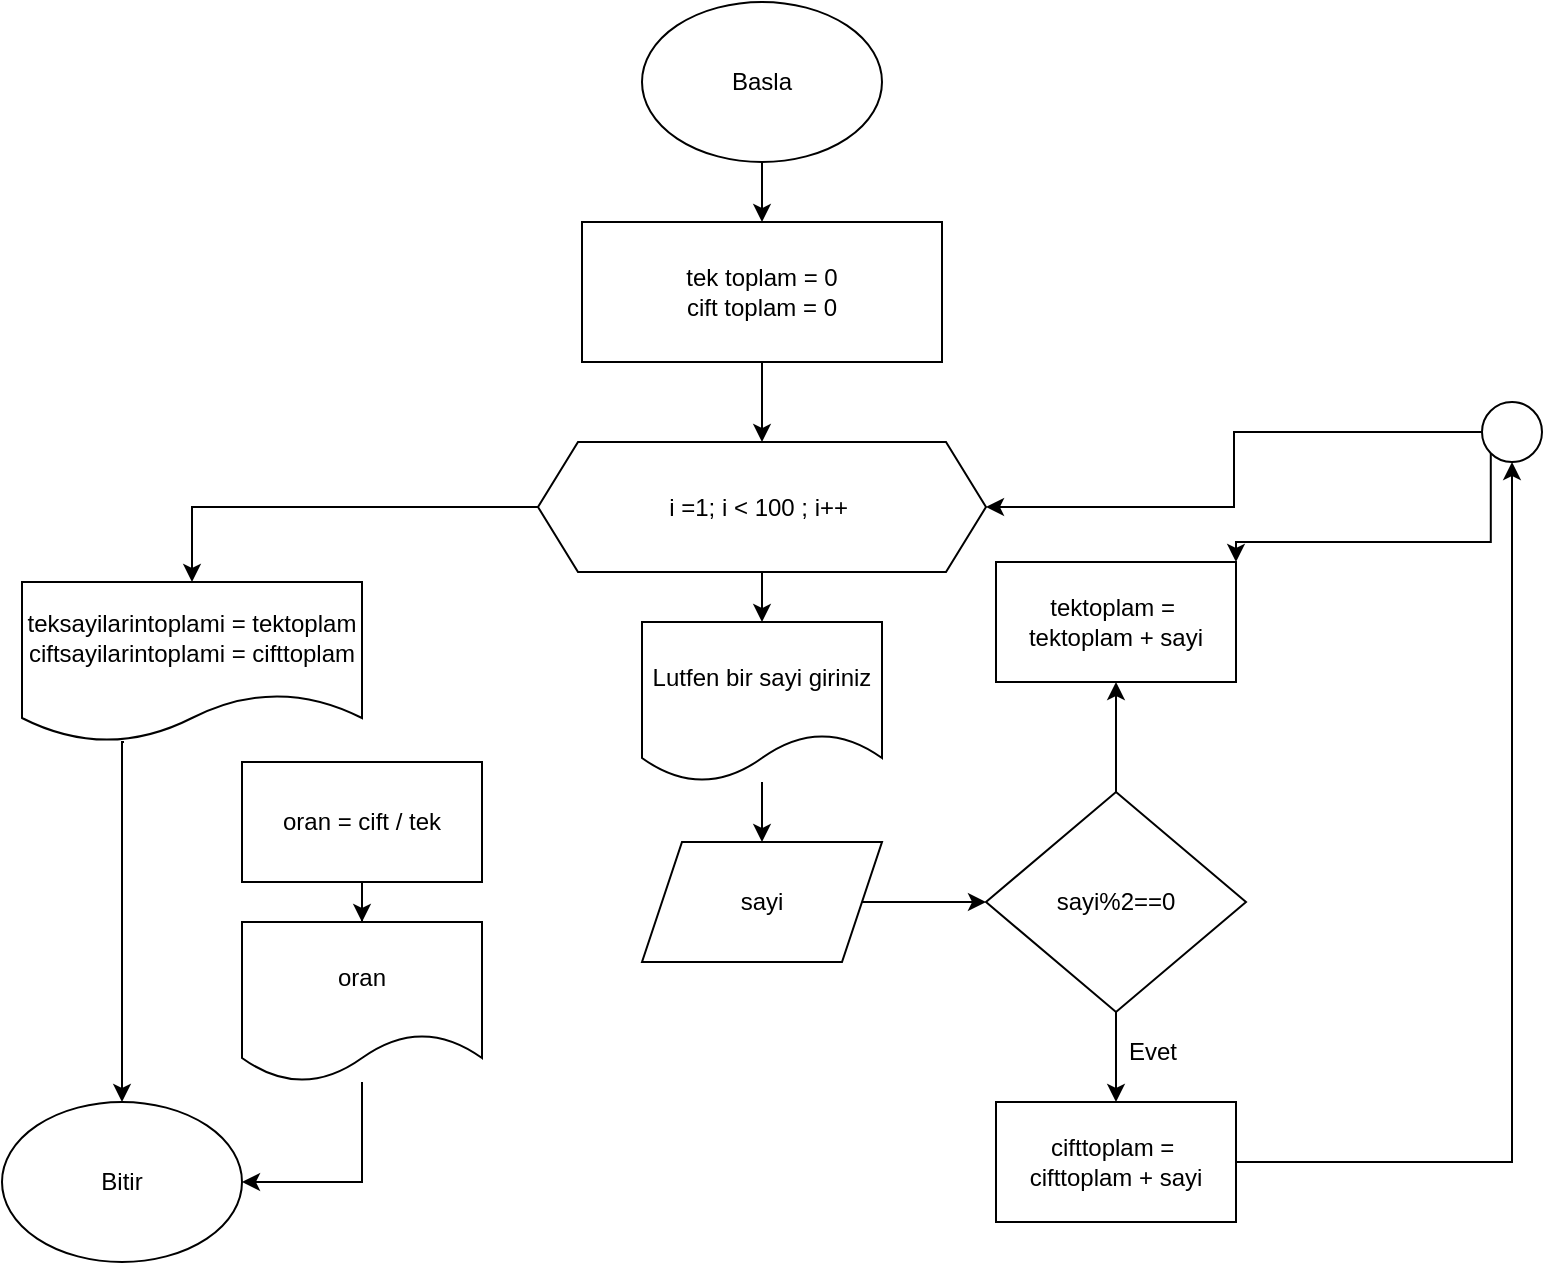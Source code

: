 <mxfile version="26.0.5">
  <diagram name="Seite-1" id="VCCjs2OZxzrAaohZKN0f">
    <mxGraphModel dx="954" dy="553" grid="1" gridSize="10" guides="1" tooltips="1" connect="1" arrows="1" fold="1" page="1" pageScale="1" pageWidth="827" pageHeight="1169" math="0" shadow="0">
      <root>
        <mxCell id="0" />
        <mxCell id="1" parent="0" />
        <mxCell id="tb4fwTkjgdv9Bq9dFc_h-3" value="" style="edgeStyle=orthogonalEdgeStyle;rounded=0;orthogonalLoop=1;jettySize=auto;html=1;" edge="1" parent="1" source="tb4fwTkjgdv9Bq9dFc_h-1" target="tb4fwTkjgdv9Bq9dFc_h-2">
          <mxGeometry relative="1" as="geometry" />
        </mxCell>
        <mxCell id="tb4fwTkjgdv9Bq9dFc_h-1" value="Basla" style="ellipse;whiteSpace=wrap;html=1;" vertex="1" parent="1">
          <mxGeometry x="330" y="10" width="120" height="80" as="geometry" />
        </mxCell>
        <mxCell id="tb4fwTkjgdv9Bq9dFc_h-5" value="" style="edgeStyle=orthogonalEdgeStyle;rounded=0;orthogonalLoop=1;jettySize=auto;html=1;" edge="1" parent="1" source="tb4fwTkjgdv9Bq9dFc_h-2" target="tb4fwTkjgdv9Bq9dFc_h-4">
          <mxGeometry relative="1" as="geometry" />
        </mxCell>
        <mxCell id="tb4fwTkjgdv9Bq9dFc_h-2" value="tek toplam = 0&lt;div&gt;cift toplam = 0&lt;/div&gt;" style="rounded=0;whiteSpace=wrap;html=1;" vertex="1" parent="1">
          <mxGeometry x="300" y="120" width="180" height="70" as="geometry" />
        </mxCell>
        <mxCell id="tb4fwTkjgdv9Bq9dFc_h-6" style="edgeStyle=orthogonalEdgeStyle;rounded=0;orthogonalLoop=1;jettySize=auto;html=1;" edge="1" parent="1" source="tb4fwTkjgdv9Bq9dFc_h-4" target="tb4fwTkjgdv9Bq9dFc_h-7">
          <mxGeometry relative="1" as="geometry">
            <mxPoint x="100" y="320" as="targetPoint" />
          </mxGeometry>
        </mxCell>
        <mxCell id="tb4fwTkjgdv9Bq9dFc_h-9" value="" style="edgeStyle=orthogonalEdgeStyle;rounded=0;orthogonalLoop=1;jettySize=auto;html=1;" edge="1" parent="1" source="tb4fwTkjgdv9Bq9dFc_h-4" target="tb4fwTkjgdv9Bq9dFc_h-8">
          <mxGeometry relative="1" as="geometry" />
        </mxCell>
        <mxCell id="tb4fwTkjgdv9Bq9dFc_h-4" value="i =1; i &amp;lt; 100 ; i++&amp;nbsp;" style="shape=hexagon;perimeter=hexagonPerimeter2;whiteSpace=wrap;html=1;fixedSize=1;rounded=0;" vertex="1" parent="1">
          <mxGeometry x="278" y="230" width="224" height="65" as="geometry" />
        </mxCell>
        <mxCell id="tb4fwTkjgdv9Bq9dFc_h-29" style="edgeStyle=orthogonalEdgeStyle;rounded=0;orthogonalLoop=1;jettySize=auto;html=1;exitX=0.3;exitY=1;exitDx=0;exitDy=0;exitPerimeter=0;" edge="1" parent="1" source="tb4fwTkjgdv9Bq9dFc_h-7" target="tb4fwTkjgdv9Bq9dFc_h-28">
          <mxGeometry relative="1" as="geometry">
            <Array as="points">
              <mxPoint x="70" y="380" />
            </Array>
          </mxGeometry>
        </mxCell>
        <mxCell id="tb4fwTkjgdv9Bq9dFc_h-7" value="teksayilarintoplami = tektoplam&lt;div&gt;ciftsayilarintoplami = cifttoplam&lt;/div&gt;" style="shape=document;whiteSpace=wrap;html=1;boundedLbl=1;" vertex="1" parent="1">
          <mxGeometry x="20" y="300" width="170" height="80" as="geometry" />
        </mxCell>
        <mxCell id="tb4fwTkjgdv9Bq9dFc_h-11" value="" style="edgeStyle=orthogonalEdgeStyle;rounded=0;orthogonalLoop=1;jettySize=auto;html=1;" edge="1" parent="1" source="tb4fwTkjgdv9Bq9dFc_h-8" target="tb4fwTkjgdv9Bq9dFc_h-10">
          <mxGeometry relative="1" as="geometry" />
        </mxCell>
        <mxCell id="tb4fwTkjgdv9Bq9dFc_h-8" value="Lutfen bir sayi giriniz" style="shape=document;whiteSpace=wrap;html=1;boundedLbl=1;rounded=0;" vertex="1" parent="1">
          <mxGeometry x="330" y="320" width="120" height="80" as="geometry" />
        </mxCell>
        <mxCell id="tb4fwTkjgdv9Bq9dFc_h-13" value="" style="edgeStyle=orthogonalEdgeStyle;rounded=0;orthogonalLoop=1;jettySize=auto;html=1;" edge="1" parent="1" source="tb4fwTkjgdv9Bq9dFc_h-10" target="tb4fwTkjgdv9Bq9dFc_h-12">
          <mxGeometry relative="1" as="geometry" />
        </mxCell>
        <mxCell id="tb4fwTkjgdv9Bq9dFc_h-10" value="sayi" style="shape=parallelogram;perimeter=parallelogramPerimeter;whiteSpace=wrap;html=1;fixedSize=1;rounded=0;" vertex="1" parent="1">
          <mxGeometry x="330" y="430" width="120" height="60" as="geometry" />
        </mxCell>
        <mxCell id="tb4fwTkjgdv9Bq9dFc_h-21" value="" style="edgeStyle=orthogonalEdgeStyle;rounded=0;orthogonalLoop=1;jettySize=auto;html=1;" edge="1" parent="1" source="tb4fwTkjgdv9Bq9dFc_h-12" target="tb4fwTkjgdv9Bq9dFc_h-17">
          <mxGeometry relative="1" as="geometry" />
        </mxCell>
        <mxCell id="tb4fwTkjgdv9Bq9dFc_h-24" value="" style="edgeStyle=orthogonalEdgeStyle;rounded=0;orthogonalLoop=1;jettySize=auto;html=1;" edge="1" parent="1" source="tb4fwTkjgdv9Bq9dFc_h-12" target="tb4fwTkjgdv9Bq9dFc_h-23">
          <mxGeometry relative="1" as="geometry" />
        </mxCell>
        <mxCell id="tb4fwTkjgdv9Bq9dFc_h-12" value="sayi%2==0" style="rhombus;whiteSpace=wrap;html=1;" vertex="1" parent="1">
          <mxGeometry x="502" y="405" width="130" height="110" as="geometry" />
        </mxCell>
        <mxCell id="tb4fwTkjgdv9Bq9dFc_h-25" style="edgeStyle=orthogonalEdgeStyle;rounded=0;orthogonalLoop=1;jettySize=auto;html=1;exitX=0;exitY=1;exitDx=0;exitDy=0;entryX=1;entryY=0;entryDx=0;entryDy=0;" edge="1" parent="1" source="tb4fwTkjgdv9Bq9dFc_h-14" target="tb4fwTkjgdv9Bq9dFc_h-23">
          <mxGeometry relative="1" as="geometry">
            <Array as="points">
              <mxPoint x="754" y="280" />
              <mxPoint x="627" y="280" />
            </Array>
          </mxGeometry>
        </mxCell>
        <mxCell id="tb4fwTkjgdv9Bq9dFc_h-26" style="edgeStyle=orthogonalEdgeStyle;rounded=0;orthogonalLoop=1;jettySize=auto;html=1;" edge="1" parent="1" source="tb4fwTkjgdv9Bq9dFc_h-14" target="tb4fwTkjgdv9Bq9dFc_h-4">
          <mxGeometry relative="1" as="geometry" />
        </mxCell>
        <mxCell id="tb4fwTkjgdv9Bq9dFc_h-14" value="" style="ellipse;whiteSpace=wrap;html=1;aspect=fixed;" vertex="1" parent="1">
          <mxGeometry x="750" y="210" width="30" height="30" as="geometry" />
        </mxCell>
        <mxCell id="tb4fwTkjgdv9Bq9dFc_h-27" style="edgeStyle=orthogonalEdgeStyle;rounded=0;orthogonalLoop=1;jettySize=auto;html=1;exitX=1;exitY=0.5;exitDx=0;exitDy=0;entryX=0.5;entryY=1;entryDx=0;entryDy=0;" edge="1" parent="1" source="tb4fwTkjgdv9Bq9dFc_h-17" target="tb4fwTkjgdv9Bq9dFc_h-14">
          <mxGeometry relative="1" as="geometry" />
        </mxCell>
        <mxCell id="tb4fwTkjgdv9Bq9dFc_h-17" value="cifttoplam =&amp;nbsp;&lt;div&gt;cifttoplam + sayi&lt;/div&gt;" style="whiteSpace=wrap;html=1;" vertex="1" parent="1">
          <mxGeometry x="507" y="560" width="120" height="60" as="geometry" />
        </mxCell>
        <mxCell id="tb4fwTkjgdv9Bq9dFc_h-22" value="Evet" style="text;html=1;align=center;verticalAlign=middle;resizable=0;points=[];autosize=1;strokeColor=none;fillColor=none;" vertex="1" parent="1">
          <mxGeometry x="560" y="520" width="50" height="30" as="geometry" />
        </mxCell>
        <mxCell id="tb4fwTkjgdv9Bq9dFc_h-23" value="tektoplam =&amp;nbsp;&lt;div&gt;tektoplam + sayi&lt;/div&gt;" style="whiteSpace=wrap;html=1;" vertex="1" parent="1">
          <mxGeometry x="507" y="290" width="120" height="60" as="geometry" />
        </mxCell>
        <mxCell id="tb4fwTkjgdv9Bq9dFc_h-28" value="Bitir" style="ellipse;whiteSpace=wrap;html=1;" vertex="1" parent="1">
          <mxGeometry x="10" y="560" width="120" height="80" as="geometry" />
        </mxCell>
        <mxCell id="tb4fwTkjgdv9Bq9dFc_h-32" value="" style="edgeStyle=orthogonalEdgeStyle;rounded=0;orthogonalLoop=1;jettySize=auto;html=1;" edge="1" parent="1" source="tb4fwTkjgdv9Bq9dFc_h-30" target="tb4fwTkjgdv9Bq9dFc_h-31">
          <mxGeometry relative="1" as="geometry" />
        </mxCell>
        <mxCell id="tb4fwTkjgdv9Bq9dFc_h-30" value="oran = cift / tek" style="rounded=0;whiteSpace=wrap;html=1;" vertex="1" parent="1">
          <mxGeometry x="130" y="390" width="120" height="60" as="geometry" />
        </mxCell>
        <mxCell id="tb4fwTkjgdv9Bq9dFc_h-33" style="edgeStyle=orthogonalEdgeStyle;rounded=0;orthogonalLoop=1;jettySize=auto;html=1;entryX=1;entryY=0.5;entryDx=0;entryDy=0;" edge="1" parent="1" source="tb4fwTkjgdv9Bq9dFc_h-31" target="tb4fwTkjgdv9Bq9dFc_h-28">
          <mxGeometry relative="1" as="geometry" />
        </mxCell>
        <mxCell id="tb4fwTkjgdv9Bq9dFc_h-31" value="oran" style="shape=document;whiteSpace=wrap;html=1;boundedLbl=1;rounded=0;" vertex="1" parent="1">
          <mxGeometry x="130" y="470" width="120" height="80" as="geometry" />
        </mxCell>
      </root>
    </mxGraphModel>
  </diagram>
</mxfile>
